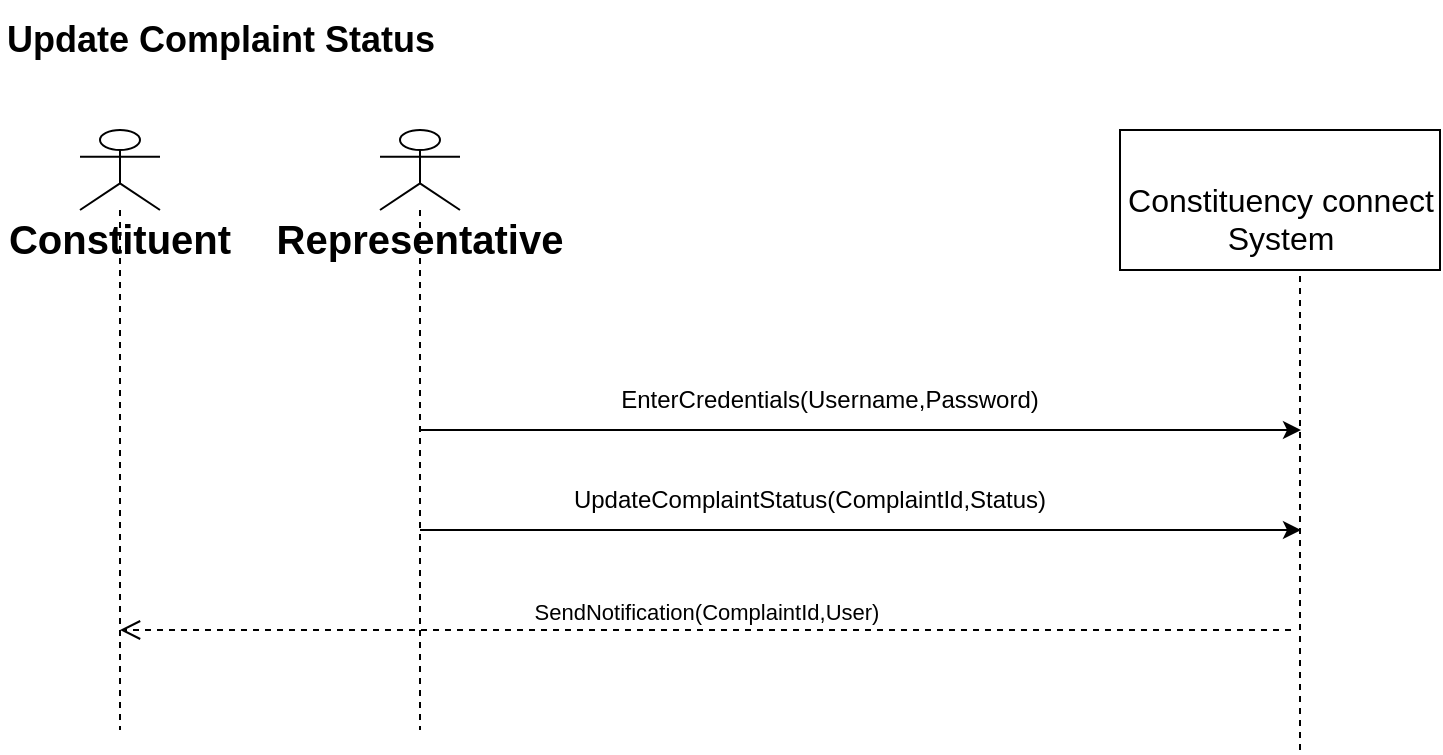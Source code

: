 <mxfile version="24.2.5" type="device">
  <diagram name="Page-1" id="tq8JZiwGVCdDdvOJNd00">
    <mxGraphModel dx="1050" dy="629" grid="1" gridSize="10" guides="1" tooltips="1" connect="1" arrows="1" fold="1" page="1" pageScale="1" pageWidth="850" pageHeight="1100" math="0" shadow="0">
      <root>
        <mxCell id="0" />
        <mxCell id="1" parent="0" />
        <mxCell id="78zayhJWeQad2usZaqRY-1" value="Representative&lt;div&gt;&lt;br&gt;&lt;/div&gt;" style="shape=umlLifeline;participant=umlActor;perimeter=lifelinePerimeter;whiteSpace=wrap;html=1;container=1;collapsible=0;recursiveResize=0;verticalAlign=top;spacingTop=36;outlineConnect=0;fontSize=20;fontStyle=1;size=40;" vertex="1" parent="1">
          <mxGeometry x="220" y="70" width="40" height="300" as="geometry" />
        </mxCell>
        <mxCell id="78zayhJWeQad2usZaqRY-2" value="&lt;br&gt;&lt;div&gt;Constituency connect&lt;/div&gt;&lt;div&gt;System&lt;/div&gt;" style="html=1;align=center;verticalAlign=middle;dashed=0;fontSize=16;" vertex="1" parent="1">
          <mxGeometry x="590" y="70" width="160" height="70" as="geometry" />
        </mxCell>
        <mxCell id="78zayhJWeQad2usZaqRY-3" value="" style="endArrow=none;dashed=1;html=1;rounded=0;entryX=0.5;entryY=1;entryDx=0;entryDy=0;" edge="1" parent="1">
          <mxGeometry width="50" height="50" relative="1" as="geometry">
            <mxPoint x="680" y="380" as="sourcePoint" />
            <mxPoint x="680" y="140" as="targetPoint" />
          </mxGeometry>
        </mxCell>
        <mxCell id="78zayhJWeQad2usZaqRY-4" value="" style="endArrow=classic;html=1;rounded=0;" edge="1" parent="1" source="78zayhJWeQad2usZaqRY-1">
          <mxGeometry width="50" height="50" relative="1" as="geometry">
            <mxPoint x="240" y="220" as="sourcePoint" />
            <mxPoint x="680.5" y="220" as="targetPoint" />
            <Array as="points">
              <mxPoint x="560.5" y="220" />
            </Array>
          </mxGeometry>
        </mxCell>
        <mxCell id="78zayhJWeQad2usZaqRY-5" value="EnterCredentials(Username,Password)" style="text;html=1;strokeColor=none;fillColor=none;align=center;verticalAlign=middle;whiteSpace=wrap;rounded=0;" vertex="1" parent="1">
          <mxGeometry x="340" y="190" width="210" height="30" as="geometry" />
        </mxCell>
        <mxCell id="78zayhJWeQad2usZaqRY-6" value="SendNotification(ComplaintId,User)" style="html=1;verticalAlign=bottom;endArrow=open;dashed=1;endSize=8;curved=0;rounded=0;" edge="1" parent="1" target="78zayhJWeQad2usZaqRY-10">
          <mxGeometry relative="1" as="geometry">
            <mxPoint x="675.5" y="320" as="sourcePoint" />
            <mxPoint x="175" y="320" as="targetPoint" />
            <Array as="points">
              <mxPoint x="430" y="320" />
            </Array>
          </mxGeometry>
        </mxCell>
        <mxCell id="78zayhJWeQad2usZaqRY-8" value="" style="endArrow=classic;html=1;rounded=0;" edge="1" parent="1">
          <mxGeometry width="50" height="50" relative="1" as="geometry">
            <mxPoint x="240" y="270" as="sourcePoint" />
            <mxPoint x="680.5" y="270" as="targetPoint" />
            <Array as="points">
              <mxPoint x="560.5" y="270" />
            </Array>
          </mxGeometry>
        </mxCell>
        <mxCell id="78zayhJWeQad2usZaqRY-9" value="UpdateComplaintStatus(ComplaintId,Status)" style="text;html=1;strokeColor=none;fillColor=none;align=center;verticalAlign=middle;whiteSpace=wrap;rounded=0;" vertex="1" parent="1">
          <mxGeometry x="330" y="240" width="210" height="30" as="geometry" />
        </mxCell>
        <mxCell id="78zayhJWeQad2usZaqRY-10" value="Constituent" style="shape=umlLifeline;participant=umlActor;perimeter=lifelinePerimeter;whiteSpace=wrap;html=1;container=1;collapsible=0;recursiveResize=0;verticalAlign=top;spacingTop=36;outlineConnect=0;fontSize=20;fontStyle=1;size=40;" vertex="1" parent="1">
          <mxGeometry x="70" y="70" width="40" height="300" as="geometry" />
        </mxCell>
        <mxCell id="78zayhJWeQad2usZaqRY-11" value="Update Complaint Status" style="text;html=1;align=center;verticalAlign=middle;resizable=0;points=[];autosize=1;strokeColor=none;fillColor=none;fontSize=18;fontStyle=1" vertex="1" parent="1">
          <mxGeometry x="30" y="5" width="220" height="40" as="geometry" />
        </mxCell>
      </root>
    </mxGraphModel>
  </diagram>
</mxfile>
